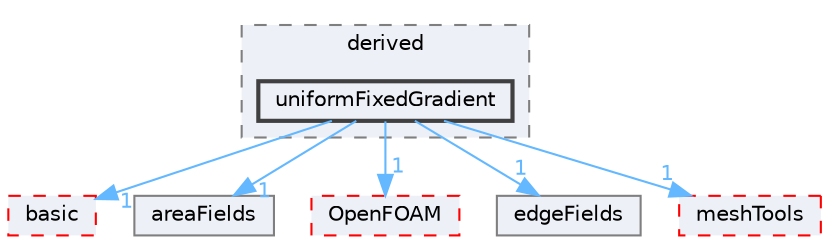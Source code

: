 digraph "src/finiteArea/fields/faPatchFields/derived/uniformFixedGradient"
{
 // LATEX_PDF_SIZE
  bgcolor="transparent";
  edge [fontname=Helvetica,fontsize=10,labelfontname=Helvetica,labelfontsize=10];
  node [fontname=Helvetica,fontsize=10,shape=box,height=0.2,width=0.4];
  compound=true
  subgraph clusterdir_e199f5c11b5a7f232da4f9fe7f7d8b60 {
    graph [ bgcolor="#edf0f7", pencolor="grey50", label="derived", fontname=Helvetica,fontsize=10 style="filled,dashed", URL="dir_e199f5c11b5a7f232da4f9fe7f7d8b60.html",tooltip=""]
  dir_e38b798b00612c95081ad00161191b6a [label="uniformFixedGradient", fillcolor="#edf0f7", color="grey25", style="filled,bold", URL="dir_e38b798b00612c95081ad00161191b6a.html",tooltip=""];
  }
  dir_a3ace091d9f29f1a163e7ddba3bdb43a [label="basic", fillcolor="#edf0f7", color="red", style="filled,dashed", URL="dir_a3ace091d9f29f1a163e7ddba3bdb43a.html",tooltip=""];
  dir_daaae48b02afa3c7d2f12c306bc03aaf [label="areaFields", fillcolor="#edf0f7", color="grey50", style="filled", URL="dir_daaae48b02afa3c7d2f12c306bc03aaf.html",tooltip=""];
  dir_c5473ff19b20e6ec4dfe5c310b3778a8 [label="OpenFOAM", fillcolor="#edf0f7", color="red", style="filled,dashed", URL="dir_c5473ff19b20e6ec4dfe5c310b3778a8.html",tooltip=""];
  dir_aab456f5c1cc5dbfc723b55e621977f8 [label="edgeFields", fillcolor="#edf0f7", color="grey50", style="filled", URL="dir_aab456f5c1cc5dbfc723b55e621977f8.html",tooltip=""];
  dir_ae30ad0bef50cf391b24c614251bb9fd [label="meshTools", fillcolor="#edf0f7", color="red", style="filled,dashed", URL="dir_ae30ad0bef50cf391b24c614251bb9fd.html",tooltip=""];
  dir_e38b798b00612c95081ad00161191b6a->dir_a3ace091d9f29f1a163e7ddba3bdb43a [headlabel="1", labeldistance=1.5 headhref="dir_004210_000206.html" href="dir_004210_000206.html" color="steelblue1" fontcolor="steelblue1"];
  dir_e38b798b00612c95081ad00161191b6a->dir_aab456f5c1cc5dbfc723b55e621977f8 [headlabel="1", labeldistance=1.5 headhref="dir_004210_001106.html" href="dir_004210_001106.html" color="steelblue1" fontcolor="steelblue1"];
  dir_e38b798b00612c95081ad00161191b6a->dir_ae30ad0bef50cf391b24c614251bb9fd [headlabel="1", labeldistance=1.5 headhref="dir_004210_002382.html" href="dir_004210_002382.html" color="steelblue1" fontcolor="steelblue1"];
  dir_e38b798b00612c95081ad00161191b6a->dir_c5473ff19b20e6ec4dfe5c310b3778a8 [headlabel="1", labeldistance=1.5 headhref="dir_004210_002695.html" href="dir_004210_002695.html" color="steelblue1" fontcolor="steelblue1"];
  dir_e38b798b00612c95081ad00161191b6a->dir_daaae48b02afa3c7d2f12c306bc03aaf [headlabel="1", labeldistance=1.5 headhref="dir_004210_000120.html" href="dir_004210_000120.html" color="steelblue1" fontcolor="steelblue1"];
}
